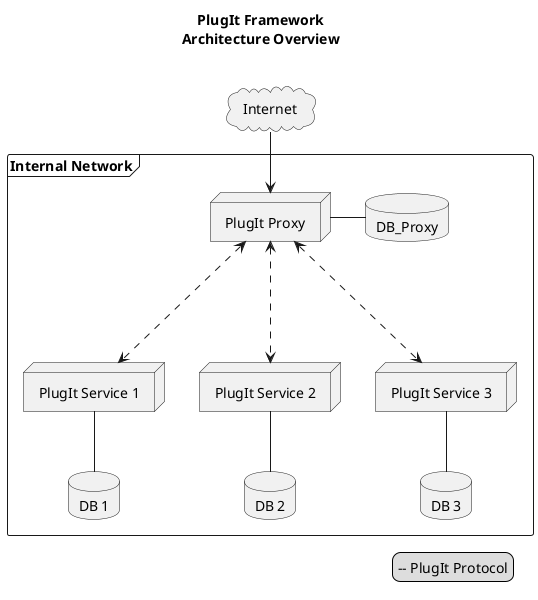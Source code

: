 @startuml
title PlugIt Framework \nArchitecture Overview \n

skinparam monochrome true

cloud Internet as I

frame "Internal Network" as S {

node "PlugIt Proxy" as P
node "PlugIt Service 1" as S1
node "PlugIt Service 2" as S2
node "PlugIt Service 3" as S3

database DB_Proxy as DBP
database "DB 1" as DB1
database "DB 2" as DB2
database "DB 3" as DB3

I -down-> P
P -right- DBP
P <..down-> S1
P <..down-> S2
P <..down-> S3
S1 -down- DB1
S2 -down- DB2
S3 -down- DB3

legend right
  -- PlugIt Protocol
endlegend
@enduml